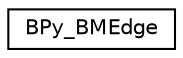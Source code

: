 digraph G
{
  edge [fontname="Helvetica",fontsize="10",labelfontname="Helvetica",labelfontsize="10"];
  node [fontname="Helvetica",fontsize="10",shape=record];
  rankdir=LR;
  Node1 [label="BPy_BMEdge",height=0.2,width=0.4,color="black", fillcolor="white", style="filled",URL="$d4/dc2/structBPy__BMEdge.html"];
}
